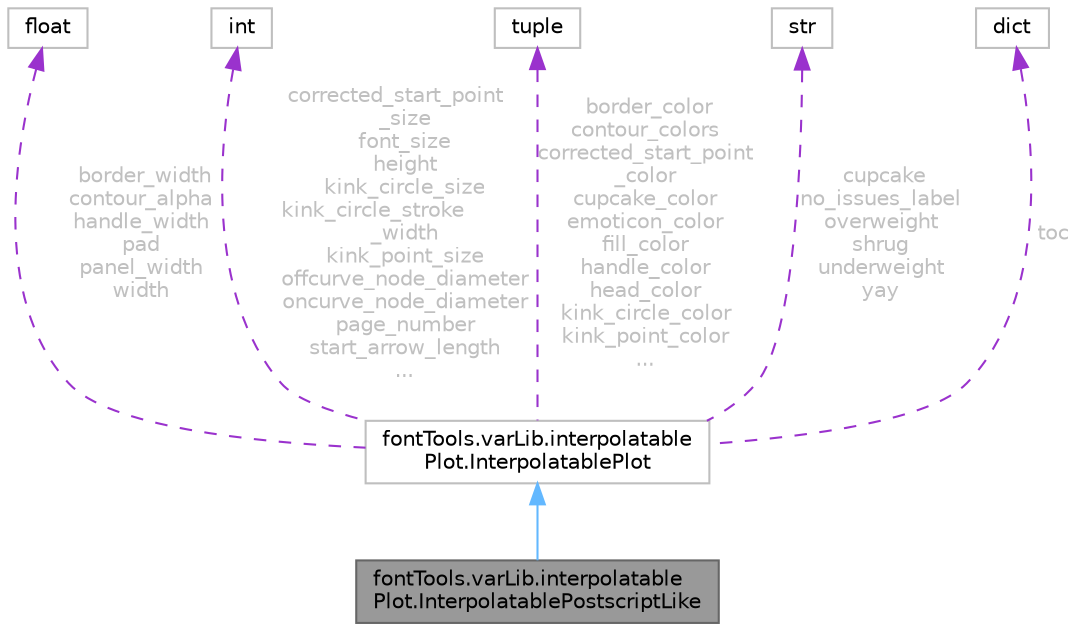 digraph "fontTools.varLib.interpolatablePlot.InterpolatablePostscriptLike"
{
 // LATEX_PDF_SIZE
  bgcolor="transparent";
  edge [fontname=Helvetica,fontsize=10,labelfontname=Helvetica,labelfontsize=10];
  node [fontname=Helvetica,fontsize=10,shape=box,height=0.2,width=0.4];
  Node1 [id="Node000001",label="fontTools.varLib.interpolatable\lPlot.InterpolatablePostscriptLike",height=0.2,width=0.4,color="gray40", fillcolor="grey60", style="filled", fontcolor="black",tooltip=" "];
  Node2 -> Node1 [id="edge7_Node000001_Node000002",dir="back",color="steelblue1",style="solid",tooltip=" "];
  Node2 [id="Node000002",label="fontTools.varLib.interpolatable\lPlot.InterpolatablePlot",height=0.2,width=0.4,color="grey75", fillcolor="white", style="filled",URL="$dc/d61/classfontTools_1_1varLib_1_1interpolatablePlot_1_1InterpolatablePlot.html",tooltip=" "];
  Node3 -> Node2 [id="edge8_Node000002_Node000003",dir="back",color="darkorchid3",style="dashed",tooltip=" ",label=" border_width\ncontour_alpha\nhandle_width\npad\npanel_width\nwidth",fontcolor="grey" ];
  Node3 [id="Node000003",label="float",height=0.2,width=0.4,color="grey75", fillcolor="white", style="filled",tooltip=" "];
  Node4 -> Node2 [id="edge9_Node000002_Node000004",dir="back",color="darkorchid3",style="dashed",tooltip=" ",label=" corrected_start_point\l_size\nfont_size\nheight\nkink_circle_size\nkink_circle_stroke\l_width\nkink_point_size\noffcurve_node_diameter\noncurve_node_diameter\npage_number\nstart_arrow_length\n...",fontcolor="grey" ];
  Node4 [id="Node000004",label="int",height=0.2,width=0.4,color="grey75", fillcolor="white", style="filled",tooltip=" "];
  Node5 -> Node2 [id="edge10_Node000002_Node000005",dir="back",color="darkorchid3",style="dashed",tooltip=" ",label=" border_color\ncontour_colors\ncorrected_start_point\l_color\ncupcake_color\nemoticon_color\nfill_color\nhandle_color\nhead_color\nkink_circle_color\nkink_point_color\n...",fontcolor="grey" ];
  Node5 [id="Node000005",label="tuple",height=0.2,width=0.4,color="grey75", fillcolor="white", style="filled",tooltip=" "];
  Node6 -> Node2 [id="edge11_Node000002_Node000006",dir="back",color="darkorchid3",style="dashed",tooltip=" ",label=" cupcake\nno_issues_label\noverweight\nshrug\nunderweight\nyay",fontcolor="grey" ];
  Node6 [id="Node000006",label="str",height=0.2,width=0.4,color="grey75", fillcolor="white", style="filled",tooltip=" "];
  Node7 -> Node2 [id="edge12_Node000002_Node000007",dir="back",color="darkorchid3",style="dashed",tooltip=" ",label=" toc",fontcolor="grey" ];
  Node7 [id="Node000007",label="dict",height=0.2,width=0.4,color="grey75", fillcolor="white", style="filled",tooltip=" "];
}
